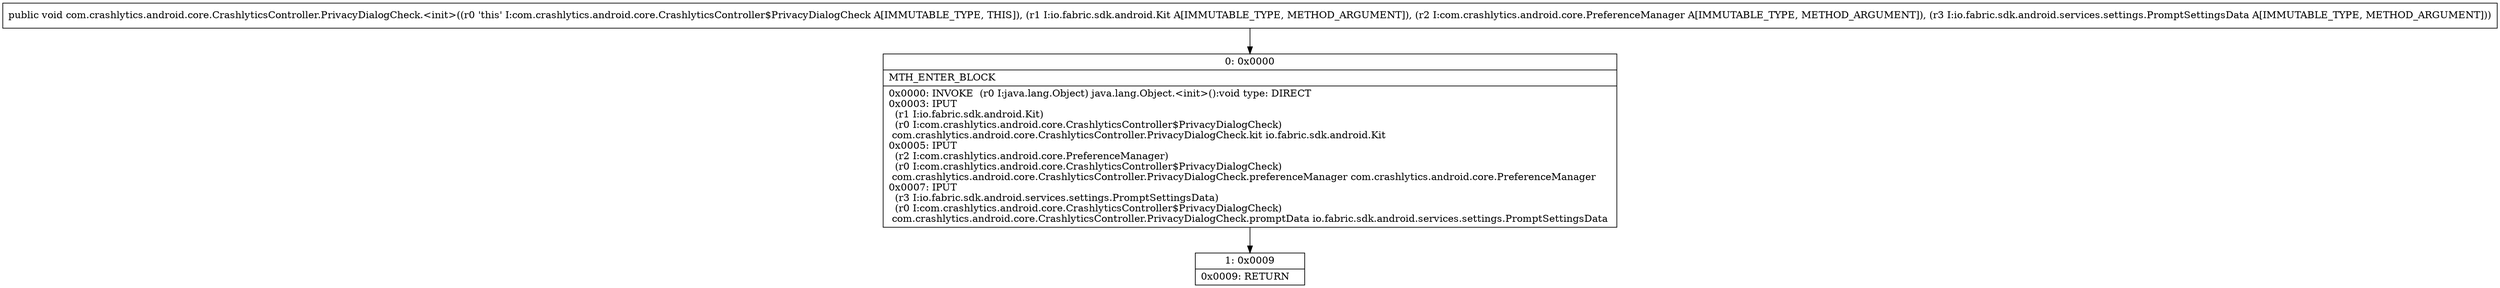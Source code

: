 digraph "CFG forcom.crashlytics.android.core.CrashlyticsController.PrivacyDialogCheck.\<init\>(Lio\/fabric\/sdk\/android\/Kit;Lcom\/crashlytics\/android\/core\/PreferenceManager;Lio\/fabric\/sdk\/android\/services\/settings\/PromptSettingsData;)V" {
Node_0 [shape=record,label="{0\:\ 0x0000|MTH_ENTER_BLOCK\l|0x0000: INVOKE  (r0 I:java.lang.Object) java.lang.Object.\<init\>():void type: DIRECT \l0x0003: IPUT  \l  (r1 I:io.fabric.sdk.android.Kit)\l  (r0 I:com.crashlytics.android.core.CrashlyticsController$PrivacyDialogCheck)\l com.crashlytics.android.core.CrashlyticsController.PrivacyDialogCheck.kit io.fabric.sdk.android.Kit \l0x0005: IPUT  \l  (r2 I:com.crashlytics.android.core.PreferenceManager)\l  (r0 I:com.crashlytics.android.core.CrashlyticsController$PrivacyDialogCheck)\l com.crashlytics.android.core.CrashlyticsController.PrivacyDialogCheck.preferenceManager com.crashlytics.android.core.PreferenceManager \l0x0007: IPUT  \l  (r3 I:io.fabric.sdk.android.services.settings.PromptSettingsData)\l  (r0 I:com.crashlytics.android.core.CrashlyticsController$PrivacyDialogCheck)\l com.crashlytics.android.core.CrashlyticsController.PrivacyDialogCheck.promptData io.fabric.sdk.android.services.settings.PromptSettingsData \l}"];
Node_1 [shape=record,label="{1\:\ 0x0009|0x0009: RETURN   \l}"];
MethodNode[shape=record,label="{public void com.crashlytics.android.core.CrashlyticsController.PrivacyDialogCheck.\<init\>((r0 'this' I:com.crashlytics.android.core.CrashlyticsController$PrivacyDialogCheck A[IMMUTABLE_TYPE, THIS]), (r1 I:io.fabric.sdk.android.Kit A[IMMUTABLE_TYPE, METHOD_ARGUMENT]), (r2 I:com.crashlytics.android.core.PreferenceManager A[IMMUTABLE_TYPE, METHOD_ARGUMENT]), (r3 I:io.fabric.sdk.android.services.settings.PromptSettingsData A[IMMUTABLE_TYPE, METHOD_ARGUMENT])) }"];
MethodNode -> Node_0;
Node_0 -> Node_1;
}

